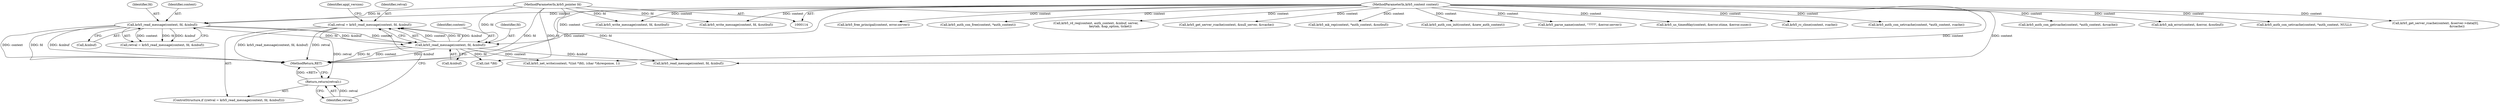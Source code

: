 digraph "0_krb5_102bb6ebf20f9174130c85c3b052ae104e5073ec_0@API" {
"1000203" [label="(Call,retval = krb5_read_message(context, fd, &inbuf))"];
"1000205" [label="(Call,krb5_read_message(context, fd, &inbuf))"];
"1000167" [label="(Call,krb5_read_message(context, fd, &inbuf))"];
"1000115" [label="(MethodParameterIn,krb5_context context)"];
"1000117" [label="(MethodParameterIn,krb5_pointer fd)"];
"1000210" [label="(Return,return(retval);)"];
"1000208" [label="(Call,&inbuf)"];
"1000563" [label="(Call,krb5_write_message(context, fd, &outbuf))"];
"1000295" [label="(Call,krb5_auth_con_getrcache(context, *auth_context, &rcache))"];
"1000482" [label="(Call,krb5_mk_error(context, &error, &outbuf))"];
"1000594" [label="(Call,krb5_auth_con_setrcache(context, *auth_context, NULL))"];
"1000247" [label="(Call,krb5_net_write(context, *((int *)fd), (char *)&response, 1))"];
"1000117" [label="(MethodParameterIn,krb5_pointer fd)"];
"1000165" [label="(Call,retval = krb5_read_message(context, fd, &inbuf))"];
"1000169" [label="(Identifier,fd)"];
"1000322" [label="(Call,krb5_get_server_rcache(context, &server->data[0],\n                                             &rcache))"];
"1000504" [label="(Call,krb5_free_principal(context, error.server))"];
"1000207" [label="(Identifier,fd)"];
"1000579" [label="(Call,krb5_auth_con_free(context, *auth_context))"];
"1000210" [label="(Return,return(retval);)"];
"1000115" [label="(MethodParameterIn,krb5_context context)"];
"1000601" [label="(MethodReturn,RET)"];
"1000371" [label="(Call,krb5_rd_req(context, auth_context, &inbuf, server,\n                              keytab, &ap_option, ticket))"];
"1000203" [label="(Call,retval = krb5_read_message(context, fd, &inbuf))"];
"1000250" [label="(Call,(int *)fd)"];
"1000523" [label="(Call,krb5_write_message(context, fd, &outbuf))"];
"1000346" [label="(Call,krb5_get_server_rcache(context, &null_server, &rcache))"];
"1000552" [label="(Call,krb5_mk_rep(context, *auth_context, &outbuf))"];
"1000214" [label="(Identifier,appl_version)"];
"1000170" [label="(Call,&inbuf)"];
"1000205" [label="(Call,krb5_read_message(context, fd, &inbuf))"];
"1000206" [label="(Identifier,context)"];
"1000284" [label="(Call,krb5_auth_con_init(context, &new_auth_context))"];
"1000269" [label="(Call,krb5_read_message(context, fd, &inbuf))"];
"1000167" [label="(Call,krb5_read_message(context, fd, &inbuf))"];
"1000211" [label="(Identifier,retval)"];
"1000202" [label="(ControlStructure,if ((retval = krb5_read_message(context, fd, &inbuf))))"];
"1000417" [label="(Call,krb5_parse_name(context, \"????\", &error.server))"];
"1000396" [label="(Call,krb5_us_timeofday(context, &error.stime, &error.susec))"];
"1000168" [label="(Identifier,context)"];
"1000591" [label="(Call,krb5_rc_close(context, rcache))"];
"1000204" [label="(Identifier,retval)"];
"1000357" [label="(Call,krb5_auth_con_setrcache(context, *auth_context, rcache))"];
"1000203" -> "1000202"  [label="AST: "];
"1000203" -> "1000205"  [label="CFG: "];
"1000204" -> "1000203"  [label="AST: "];
"1000205" -> "1000203"  [label="AST: "];
"1000211" -> "1000203"  [label="CFG: "];
"1000214" -> "1000203"  [label="CFG: "];
"1000203" -> "1000601"  [label="DDG: krb5_read_message(context, fd, &inbuf)"];
"1000203" -> "1000601"  [label="DDG: retval"];
"1000205" -> "1000203"  [label="DDG: context"];
"1000205" -> "1000203"  [label="DDG: fd"];
"1000205" -> "1000203"  [label="DDG: &inbuf"];
"1000203" -> "1000210"  [label="DDG: retval"];
"1000205" -> "1000208"  [label="CFG: "];
"1000206" -> "1000205"  [label="AST: "];
"1000207" -> "1000205"  [label="AST: "];
"1000208" -> "1000205"  [label="AST: "];
"1000205" -> "1000601"  [label="DDG: context"];
"1000205" -> "1000601"  [label="DDG: &inbuf"];
"1000205" -> "1000601"  [label="DDG: fd"];
"1000167" -> "1000205"  [label="DDG: context"];
"1000167" -> "1000205"  [label="DDG: fd"];
"1000167" -> "1000205"  [label="DDG: &inbuf"];
"1000115" -> "1000205"  [label="DDG: context"];
"1000117" -> "1000205"  [label="DDG: fd"];
"1000205" -> "1000247"  [label="DDG: context"];
"1000205" -> "1000250"  [label="DDG: fd"];
"1000205" -> "1000269"  [label="DDG: &inbuf"];
"1000167" -> "1000165"  [label="AST: "];
"1000167" -> "1000170"  [label="CFG: "];
"1000168" -> "1000167"  [label="AST: "];
"1000169" -> "1000167"  [label="AST: "];
"1000170" -> "1000167"  [label="AST: "];
"1000165" -> "1000167"  [label="CFG: "];
"1000167" -> "1000601"  [label="DDG: context"];
"1000167" -> "1000601"  [label="DDG: fd"];
"1000167" -> "1000601"  [label="DDG: &inbuf"];
"1000167" -> "1000165"  [label="DDG: context"];
"1000167" -> "1000165"  [label="DDG: fd"];
"1000167" -> "1000165"  [label="DDG: &inbuf"];
"1000115" -> "1000167"  [label="DDG: context"];
"1000117" -> "1000167"  [label="DDG: fd"];
"1000115" -> "1000114"  [label="AST: "];
"1000115" -> "1000601"  [label="DDG: context"];
"1000115" -> "1000247"  [label="DDG: context"];
"1000115" -> "1000269"  [label="DDG: context"];
"1000115" -> "1000284"  [label="DDG: context"];
"1000115" -> "1000295"  [label="DDG: context"];
"1000115" -> "1000322"  [label="DDG: context"];
"1000115" -> "1000346"  [label="DDG: context"];
"1000115" -> "1000357"  [label="DDG: context"];
"1000115" -> "1000371"  [label="DDG: context"];
"1000115" -> "1000396"  [label="DDG: context"];
"1000115" -> "1000417"  [label="DDG: context"];
"1000115" -> "1000482"  [label="DDG: context"];
"1000115" -> "1000504"  [label="DDG: context"];
"1000115" -> "1000523"  [label="DDG: context"];
"1000115" -> "1000552"  [label="DDG: context"];
"1000115" -> "1000563"  [label="DDG: context"];
"1000115" -> "1000579"  [label="DDG: context"];
"1000115" -> "1000591"  [label="DDG: context"];
"1000115" -> "1000594"  [label="DDG: context"];
"1000117" -> "1000114"  [label="AST: "];
"1000117" -> "1000601"  [label="DDG: fd"];
"1000117" -> "1000250"  [label="DDG: fd"];
"1000117" -> "1000269"  [label="DDG: fd"];
"1000117" -> "1000523"  [label="DDG: fd"];
"1000117" -> "1000563"  [label="DDG: fd"];
"1000210" -> "1000202"  [label="AST: "];
"1000210" -> "1000211"  [label="CFG: "];
"1000211" -> "1000210"  [label="AST: "];
"1000601" -> "1000210"  [label="CFG: "];
"1000210" -> "1000601"  [label="DDG: <RET>"];
"1000211" -> "1000210"  [label="DDG: retval"];
}
